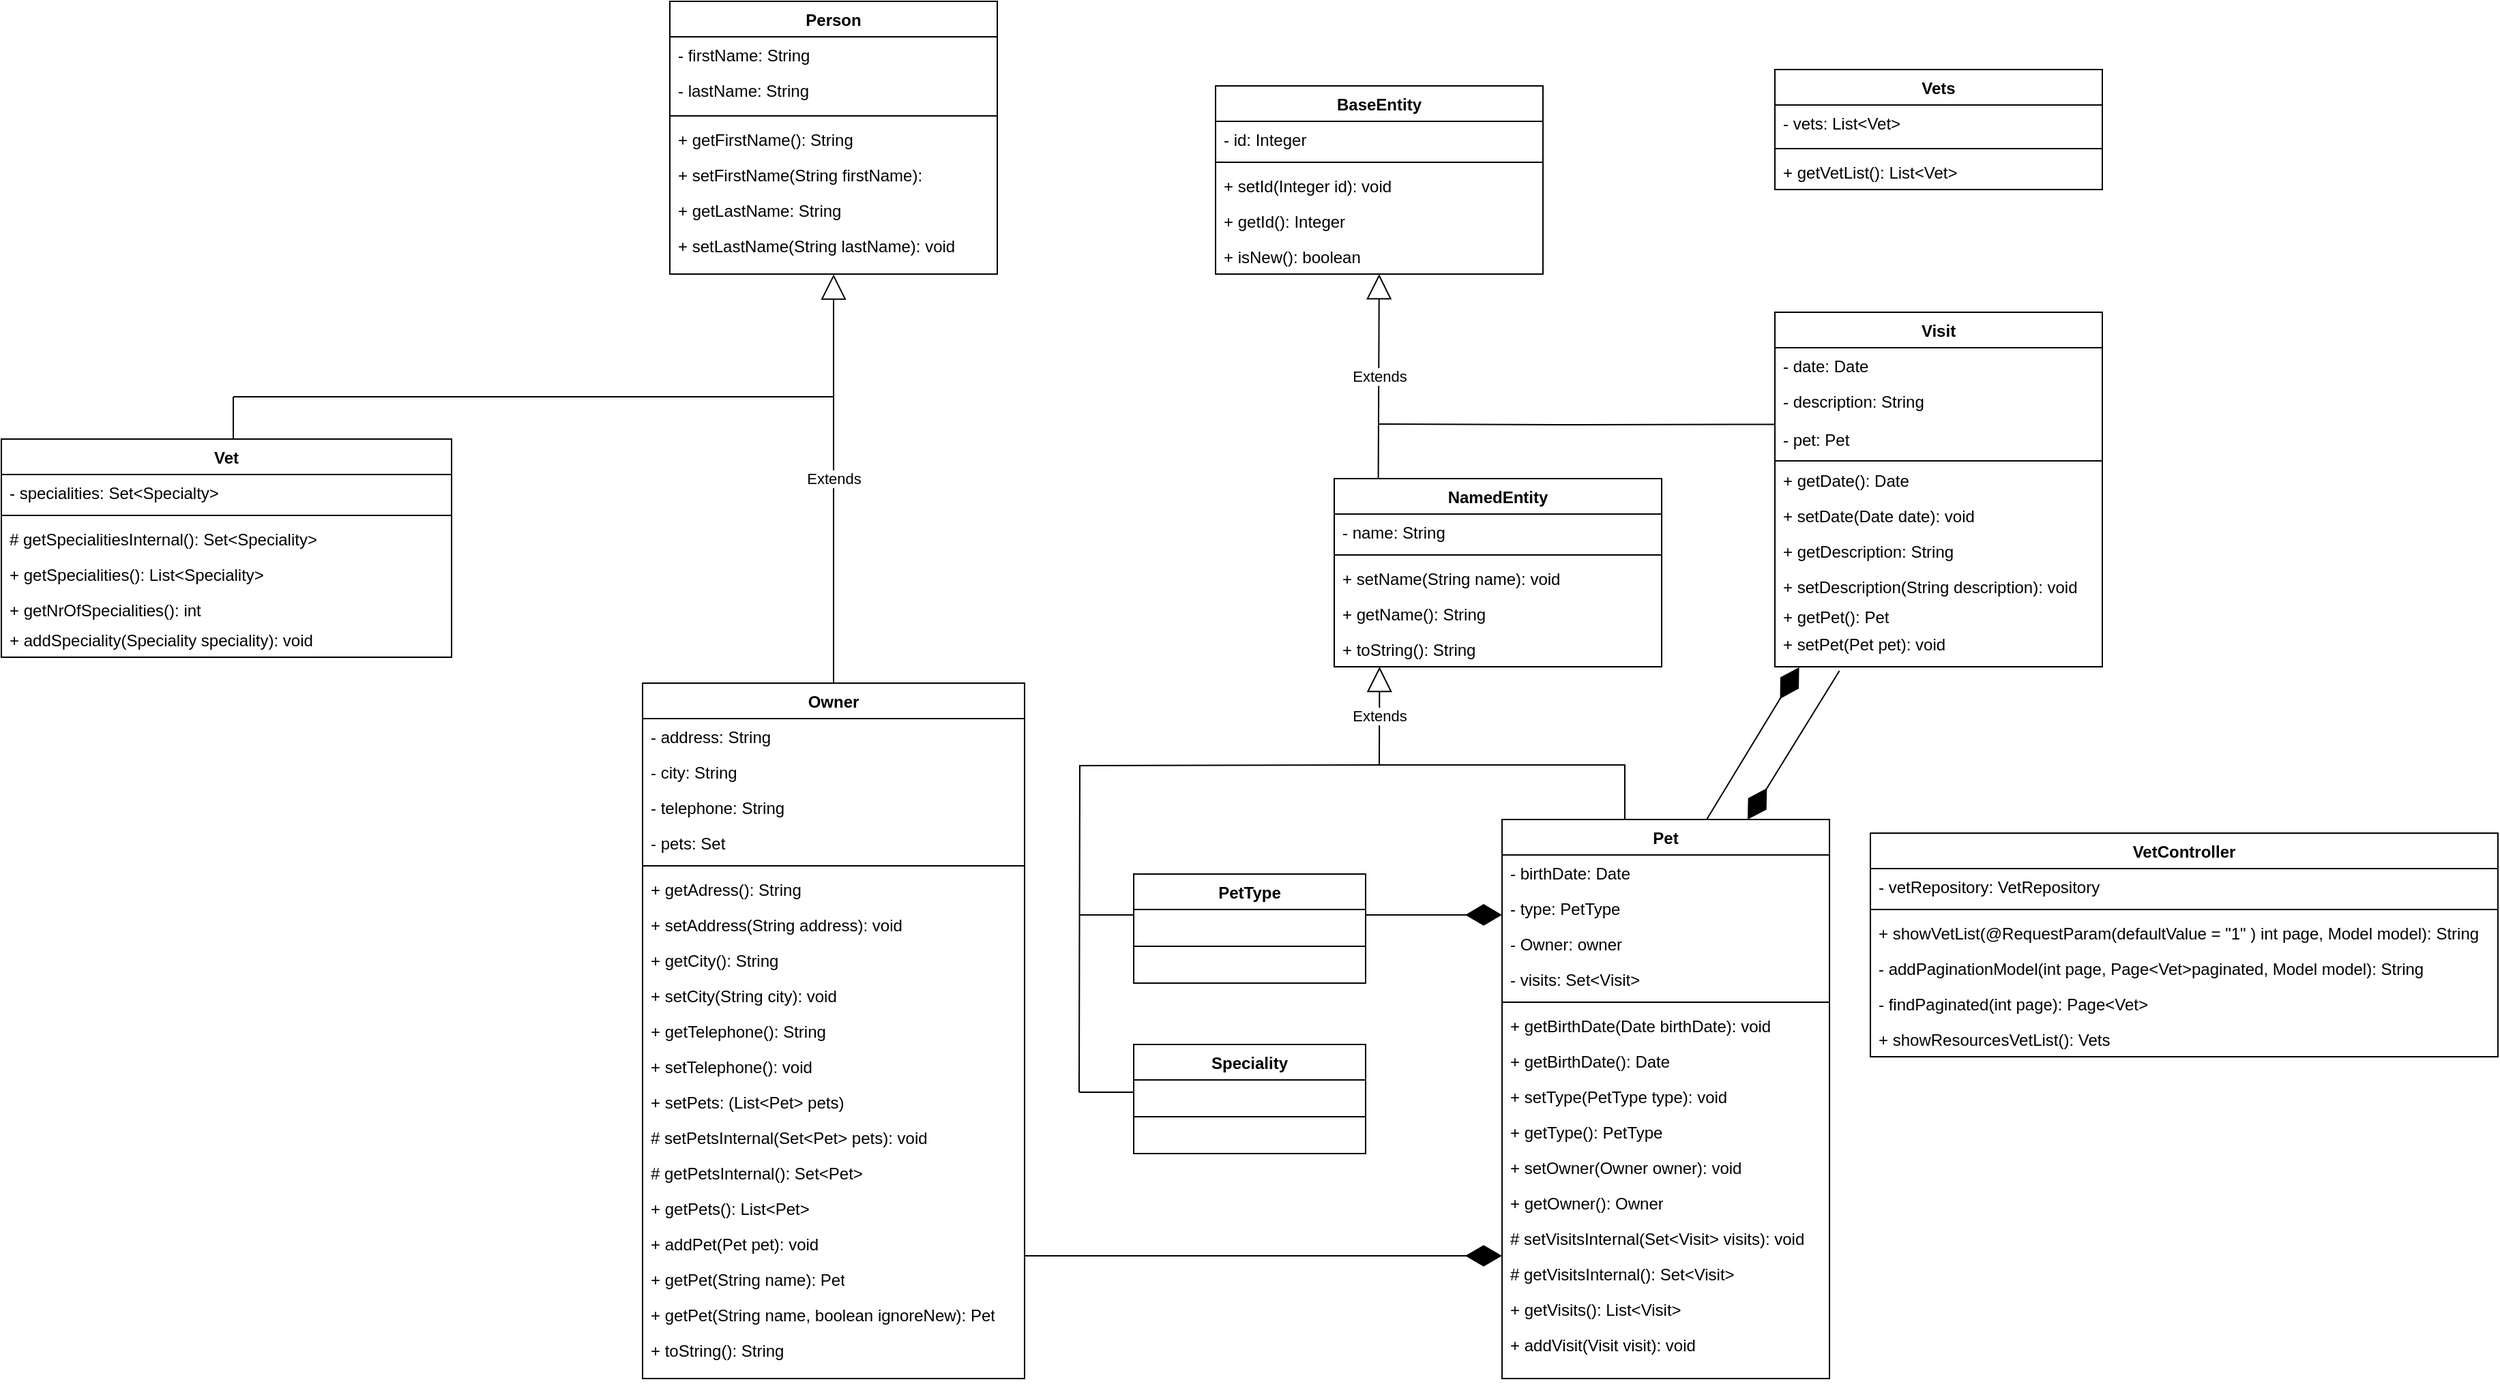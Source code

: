 <mxfile version="26.1.0">
  <diagram id="C5RBs43oDa-KdzZeNtuy" name="Page-1">
    <mxGraphModel dx="1355" dy="1930" grid="1" gridSize="10" guides="1" tooltips="1" connect="1" arrows="1" fold="1" page="1" pageScale="1" pageWidth="827" pageHeight="1169" math="0" shadow="0">
      <root>
        <mxCell id="WIyWlLk6GJQsqaUBKTNV-0" />
        <mxCell id="WIyWlLk6GJQsqaUBKTNV-1" parent="WIyWlLk6GJQsqaUBKTNV-0" />
        <mxCell id="treNw8Xe52a4ep_lziaN-0" value="Owner" style="swimlane;fontStyle=1;align=center;verticalAlign=top;childLayout=stackLayout;horizontal=1;startSize=26;horizontalStack=0;resizeParent=1;resizeParentMax=0;resizeLast=0;collapsible=1;marginBottom=0;whiteSpace=wrap;html=1;" parent="WIyWlLk6GJQsqaUBKTNV-1" vertex="1">
          <mxGeometry x="80" y="-660" width="280" height="510" as="geometry" />
        </mxCell>
        <mxCell id="treNw8Xe52a4ep_lziaN-6" value="- address: String&amp;nbsp;" style="text;strokeColor=none;fillColor=none;align=left;verticalAlign=top;spacingLeft=4;spacingRight=4;overflow=hidden;rotatable=0;points=[[0,0.5],[1,0.5]];portConstraint=eastwest;whiteSpace=wrap;html=1;" parent="treNw8Xe52a4ep_lziaN-0" vertex="1">
          <mxGeometry y="26" width="280" height="26" as="geometry" />
        </mxCell>
        <mxCell id="treNw8Xe52a4ep_lziaN-7" value="- city: String" style="text;strokeColor=none;fillColor=none;align=left;verticalAlign=top;spacingLeft=4;spacingRight=4;overflow=hidden;rotatable=0;points=[[0,0.5],[1,0.5]];portConstraint=eastwest;whiteSpace=wrap;html=1;" parent="treNw8Xe52a4ep_lziaN-0" vertex="1">
          <mxGeometry y="52" width="280" height="26" as="geometry" />
        </mxCell>
        <mxCell id="treNw8Xe52a4ep_lziaN-8" value="- telephone: String&amp;nbsp;" style="text;strokeColor=none;fillColor=none;align=left;verticalAlign=top;spacingLeft=4;spacingRight=4;overflow=hidden;rotatable=0;points=[[0,0.5],[1,0.5]];portConstraint=eastwest;whiteSpace=wrap;html=1;" parent="treNw8Xe52a4ep_lziaN-0" vertex="1">
          <mxGeometry y="78" width="280" height="26" as="geometry" />
        </mxCell>
        <mxCell id="treNw8Xe52a4ep_lziaN-1" value="- pets: Set" style="text;strokeColor=none;fillColor=none;align=left;verticalAlign=top;spacingLeft=4;spacingRight=4;overflow=hidden;rotatable=0;points=[[0,0.5],[1,0.5]];portConstraint=eastwest;whiteSpace=wrap;html=1;" parent="treNw8Xe52a4ep_lziaN-0" vertex="1">
          <mxGeometry y="104" width="280" height="26" as="geometry" />
        </mxCell>
        <mxCell id="treNw8Xe52a4ep_lziaN-2" value="" style="line;strokeWidth=1;fillColor=none;align=left;verticalAlign=middle;spacingTop=-1;spacingLeft=3;spacingRight=3;rotatable=0;labelPosition=right;points=[];portConstraint=eastwest;strokeColor=inherit;" parent="treNw8Xe52a4ep_lziaN-0" vertex="1">
          <mxGeometry y="130" width="280" height="8" as="geometry" />
        </mxCell>
        <mxCell id="treNw8Xe52a4ep_lziaN-9" value="+ getAdress(): String" style="text;strokeColor=none;fillColor=none;align=left;verticalAlign=top;spacingLeft=4;spacingRight=4;overflow=hidden;rotatable=0;points=[[0,0.5],[1,0.5]];portConstraint=eastwest;whiteSpace=wrap;html=1;" parent="treNw8Xe52a4ep_lziaN-0" vertex="1">
          <mxGeometry y="138" width="280" height="26" as="geometry" />
        </mxCell>
        <mxCell id="treNw8Xe52a4ep_lziaN-10" value="+ setAddress(String address): void" style="text;strokeColor=none;fillColor=none;align=left;verticalAlign=top;spacingLeft=4;spacingRight=4;overflow=hidden;rotatable=0;points=[[0,0.5],[1,0.5]];portConstraint=eastwest;whiteSpace=wrap;html=1;" parent="treNw8Xe52a4ep_lziaN-0" vertex="1">
          <mxGeometry y="164" width="280" height="26" as="geometry" />
        </mxCell>
        <mxCell id="treNw8Xe52a4ep_lziaN-11" value="+ getCity(): String" style="text;strokeColor=none;fillColor=none;align=left;verticalAlign=top;spacingLeft=4;spacingRight=4;overflow=hidden;rotatable=0;points=[[0,0.5],[1,0.5]];portConstraint=eastwest;whiteSpace=wrap;html=1;" parent="treNw8Xe52a4ep_lziaN-0" vertex="1">
          <mxGeometry y="190" width="280" height="26" as="geometry" />
        </mxCell>
        <mxCell id="treNw8Xe52a4ep_lziaN-12" value="+ setCity(String city): void" style="text;strokeColor=none;fillColor=none;align=left;verticalAlign=top;spacingLeft=4;spacingRight=4;overflow=hidden;rotatable=0;points=[[0,0.5],[1,0.5]];portConstraint=eastwest;whiteSpace=wrap;html=1;" parent="treNw8Xe52a4ep_lziaN-0" vertex="1">
          <mxGeometry y="216" width="280" height="26" as="geometry" />
        </mxCell>
        <mxCell id="treNw8Xe52a4ep_lziaN-13" value="+ getTelephone(): String" style="text;strokeColor=none;fillColor=none;align=left;verticalAlign=top;spacingLeft=4;spacingRight=4;overflow=hidden;rotatable=0;points=[[0,0.5],[1,0.5]];portConstraint=eastwest;whiteSpace=wrap;html=1;" parent="treNw8Xe52a4ep_lziaN-0" vertex="1">
          <mxGeometry y="242" width="280" height="26" as="geometry" />
        </mxCell>
        <mxCell id="treNw8Xe52a4ep_lziaN-14" value="+ setTelephone(): void" style="text;strokeColor=none;fillColor=none;align=left;verticalAlign=top;spacingLeft=4;spacingRight=4;overflow=hidden;rotatable=0;points=[[0,0.5],[1,0.5]];portConstraint=eastwest;whiteSpace=wrap;html=1;" parent="treNw8Xe52a4ep_lziaN-0" vertex="1">
          <mxGeometry y="268" width="280" height="26" as="geometry" />
        </mxCell>
        <mxCell id="treNw8Xe52a4ep_lziaN-15" value="+ setPets: (List&amp;lt;Pet&amp;gt; pets)" style="text;strokeColor=none;fillColor=none;align=left;verticalAlign=top;spacingLeft=4;spacingRight=4;overflow=hidden;rotatable=0;points=[[0,0.5],[1,0.5]];portConstraint=eastwest;whiteSpace=wrap;html=1;" parent="treNw8Xe52a4ep_lziaN-0" vertex="1">
          <mxGeometry y="294" width="280" height="26" as="geometry" />
        </mxCell>
        <mxCell id="treNw8Xe52a4ep_lziaN-16" value="# setPetsInternal(Set&amp;lt;Pet&amp;gt; pets): void&amp;nbsp;" style="text;strokeColor=none;fillColor=none;align=left;verticalAlign=top;spacingLeft=4;spacingRight=4;overflow=hidden;rotatable=0;points=[[0,0.5],[1,0.5]];portConstraint=eastwest;whiteSpace=wrap;html=1;" parent="treNw8Xe52a4ep_lziaN-0" vertex="1">
          <mxGeometry y="320" width="280" height="26" as="geometry" />
        </mxCell>
        <mxCell id="treNw8Xe52a4ep_lziaN-17" value="# getPetsInternal(): Set&amp;lt;Pet&amp;gt;&amp;nbsp;" style="text;strokeColor=none;fillColor=none;align=left;verticalAlign=top;spacingLeft=4;spacingRight=4;overflow=hidden;rotatable=0;points=[[0,0.5],[1,0.5]];portConstraint=eastwest;whiteSpace=wrap;html=1;" parent="treNw8Xe52a4ep_lziaN-0" vertex="1">
          <mxGeometry y="346" width="280" height="26" as="geometry" />
        </mxCell>
        <mxCell id="treNw8Xe52a4ep_lziaN-18" value="+ getPets(): List&amp;lt;Pet&amp;gt;" style="text;strokeColor=none;fillColor=none;align=left;verticalAlign=top;spacingLeft=4;spacingRight=4;overflow=hidden;rotatable=0;points=[[0,0.5],[1,0.5]];portConstraint=eastwest;whiteSpace=wrap;html=1;" parent="treNw8Xe52a4ep_lziaN-0" vertex="1">
          <mxGeometry y="372" width="280" height="26" as="geometry" />
        </mxCell>
        <mxCell id="treNw8Xe52a4ep_lziaN-19" value="+ addPet(Pet pet): void" style="text;strokeColor=none;fillColor=none;align=left;verticalAlign=top;spacingLeft=4;spacingRight=4;overflow=hidden;rotatable=0;points=[[0,0.5],[1,0.5]];portConstraint=eastwest;whiteSpace=wrap;html=1;" parent="treNw8Xe52a4ep_lziaN-0" vertex="1">
          <mxGeometry y="398" width="280" height="26" as="geometry" />
        </mxCell>
        <mxCell id="treNw8Xe52a4ep_lziaN-20" value="+ getPet(String name): Pet" style="text;strokeColor=none;fillColor=none;align=left;verticalAlign=top;spacingLeft=4;spacingRight=4;overflow=hidden;rotatable=0;points=[[0,0.5],[1,0.5]];portConstraint=eastwest;whiteSpace=wrap;html=1;" parent="treNw8Xe52a4ep_lziaN-0" vertex="1">
          <mxGeometry y="424" width="280" height="26" as="geometry" />
        </mxCell>
        <mxCell id="treNw8Xe52a4ep_lziaN-21" value="+ getPet(String name, boolean ignoreNew): Pet" style="text;strokeColor=none;fillColor=none;align=left;verticalAlign=top;spacingLeft=4;spacingRight=4;overflow=hidden;rotatable=0;points=[[0,0.5],[1,0.5]];portConstraint=eastwest;whiteSpace=wrap;html=1;" parent="treNw8Xe52a4ep_lziaN-0" vertex="1">
          <mxGeometry y="450" width="280" height="26" as="geometry" />
        </mxCell>
        <mxCell id="treNw8Xe52a4ep_lziaN-22" value="+ toString(): String" style="text;strokeColor=none;fillColor=none;align=left;verticalAlign=top;spacingLeft=4;spacingRight=4;overflow=hidden;rotatable=0;points=[[0,0.5],[1,0.5]];portConstraint=eastwest;whiteSpace=wrap;html=1;" parent="treNw8Xe52a4ep_lziaN-0" vertex="1">
          <mxGeometry y="476" width="280" height="34" as="geometry" />
        </mxCell>
        <mxCell id="treNw8Xe52a4ep_lziaN-24" value="Person" style="swimlane;fontStyle=1;align=center;verticalAlign=top;childLayout=stackLayout;horizontal=1;startSize=26;horizontalStack=0;resizeParent=1;resizeParentMax=0;resizeLast=0;collapsible=1;marginBottom=0;whiteSpace=wrap;html=1;" parent="WIyWlLk6GJQsqaUBKTNV-1" vertex="1">
          <mxGeometry x="100" y="-1160" width="240" height="200" as="geometry" />
        </mxCell>
        <mxCell id="treNw8Xe52a4ep_lziaN-29" value="- firstName: String" style="text;strokeColor=none;fillColor=none;align=left;verticalAlign=top;spacingLeft=4;spacingRight=4;overflow=hidden;rotatable=0;points=[[0,0.5],[1,0.5]];portConstraint=eastwest;whiteSpace=wrap;html=1;" parent="treNw8Xe52a4ep_lziaN-24" vertex="1">
          <mxGeometry y="26" width="240" height="26" as="geometry" />
        </mxCell>
        <mxCell id="treNw8Xe52a4ep_lziaN-25" value="- lastName: String" style="text;strokeColor=none;fillColor=none;align=left;verticalAlign=top;spacingLeft=4;spacingRight=4;overflow=hidden;rotatable=0;points=[[0,0.5],[1,0.5]];portConstraint=eastwest;whiteSpace=wrap;html=1;" parent="treNw8Xe52a4ep_lziaN-24" vertex="1">
          <mxGeometry y="52" width="240" height="28" as="geometry" />
        </mxCell>
        <mxCell id="treNw8Xe52a4ep_lziaN-26" value="" style="line;strokeWidth=1;fillColor=none;align=left;verticalAlign=middle;spacingTop=-1;spacingLeft=3;spacingRight=3;rotatable=0;labelPosition=right;points=[];portConstraint=eastwest;strokeColor=inherit;" parent="treNw8Xe52a4ep_lziaN-24" vertex="1">
          <mxGeometry y="80" width="240" height="8" as="geometry" />
        </mxCell>
        <mxCell id="treNw8Xe52a4ep_lziaN-30" value="+ getFirstName(): String" style="text;strokeColor=none;fillColor=none;align=left;verticalAlign=top;spacingLeft=4;spacingRight=4;overflow=hidden;rotatable=0;points=[[0,0.5],[1,0.5]];portConstraint=eastwest;whiteSpace=wrap;html=1;" parent="treNw8Xe52a4ep_lziaN-24" vertex="1">
          <mxGeometry y="88" width="240" height="26" as="geometry" />
        </mxCell>
        <mxCell id="treNw8Xe52a4ep_lziaN-31" value="+ setFirstName(String firstName):&amp;nbsp;" style="text;strokeColor=none;fillColor=none;align=left;verticalAlign=top;spacingLeft=4;spacingRight=4;overflow=hidden;rotatable=0;points=[[0,0.5],[1,0.5]];portConstraint=eastwest;whiteSpace=wrap;html=1;" parent="treNw8Xe52a4ep_lziaN-24" vertex="1">
          <mxGeometry y="114" width="240" height="26" as="geometry" />
        </mxCell>
        <mxCell id="treNw8Xe52a4ep_lziaN-32" value="+ getLastName: String" style="text;strokeColor=none;fillColor=none;align=left;verticalAlign=top;spacingLeft=4;spacingRight=4;overflow=hidden;rotatable=0;points=[[0,0.5],[1,0.5]];portConstraint=eastwest;whiteSpace=wrap;html=1;" parent="treNw8Xe52a4ep_lziaN-24" vertex="1">
          <mxGeometry y="140" width="240" height="26" as="geometry" />
        </mxCell>
        <mxCell id="treNw8Xe52a4ep_lziaN-27" value="+ setLastName(String lastName): void&amp;nbsp;" style="text;strokeColor=none;fillColor=none;align=left;verticalAlign=top;spacingLeft=4;spacingRight=4;overflow=hidden;rotatable=0;points=[[0,0.5],[1,0.5]];portConstraint=eastwest;whiteSpace=wrap;html=1;" parent="treNw8Xe52a4ep_lziaN-24" vertex="1">
          <mxGeometry y="166" width="240" height="34" as="geometry" />
        </mxCell>
        <mxCell id="treNw8Xe52a4ep_lziaN-33" value="Extends" style="endArrow=block;endSize=16;endFill=0;html=1;rounded=0;entryX=0.5;entryY=1.006;entryDx=0;entryDy=0;entryPerimeter=0;exitX=0.5;exitY=0;exitDx=0;exitDy=0;" parent="WIyWlLk6GJQsqaUBKTNV-1" source="treNw8Xe52a4ep_lziaN-0" target="treNw8Xe52a4ep_lziaN-27" edge="1">
          <mxGeometry width="160" relative="1" as="geometry">
            <mxPoint x="220" y="-840" as="sourcePoint" />
            <mxPoint x="219.5" y="-930" as="targetPoint" />
          </mxGeometry>
        </mxCell>
        <mxCell id="treNw8Xe52a4ep_lziaN-34" value="Pet" style="swimlane;fontStyle=1;align=center;verticalAlign=top;childLayout=stackLayout;horizontal=1;startSize=26;horizontalStack=0;resizeParent=1;resizeParentMax=0;resizeLast=0;collapsible=1;marginBottom=0;whiteSpace=wrap;html=1;" parent="WIyWlLk6GJQsqaUBKTNV-1" vertex="1">
          <mxGeometry x="710" y="-560" width="240" height="410" as="geometry" />
        </mxCell>
        <mxCell id="treNw8Xe52a4ep_lziaN-35" value="- birthDate: Date" style="text;strokeColor=none;fillColor=none;align=left;verticalAlign=top;spacingLeft=4;spacingRight=4;overflow=hidden;rotatable=0;points=[[0,0.5],[1,0.5]];portConstraint=eastwest;whiteSpace=wrap;html=1;" parent="treNw8Xe52a4ep_lziaN-34" vertex="1">
          <mxGeometry y="26" width="240" height="26" as="geometry" />
        </mxCell>
        <mxCell id="treNw8Xe52a4ep_lziaN-43" value="- type: PetType" style="text;strokeColor=none;fillColor=none;align=left;verticalAlign=top;spacingLeft=4;spacingRight=4;overflow=hidden;rotatable=0;points=[[0,0.5],[1,0.5]];portConstraint=eastwest;whiteSpace=wrap;html=1;" parent="treNw8Xe52a4ep_lziaN-34" vertex="1">
          <mxGeometry y="52" width="240" height="26" as="geometry" />
        </mxCell>
        <mxCell id="treNw8Xe52a4ep_lziaN-44" value="- Owner: owner" style="text;strokeColor=none;fillColor=none;align=left;verticalAlign=top;spacingLeft=4;spacingRight=4;overflow=hidden;rotatable=0;points=[[0,0.5],[1,0.5]];portConstraint=eastwest;whiteSpace=wrap;html=1;" parent="treNw8Xe52a4ep_lziaN-34" vertex="1">
          <mxGeometry y="78" width="240" height="26" as="geometry" />
        </mxCell>
        <mxCell id="treNw8Xe52a4ep_lziaN-36" value="- visits: Set&amp;lt;Visit&amp;gt;" style="text;strokeColor=none;fillColor=none;align=left;verticalAlign=top;spacingLeft=4;spacingRight=4;overflow=hidden;rotatable=0;points=[[0,0.5],[1,0.5]];portConstraint=eastwest;whiteSpace=wrap;html=1;" parent="treNw8Xe52a4ep_lziaN-34" vertex="1">
          <mxGeometry y="104" width="240" height="26" as="geometry" />
        </mxCell>
        <mxCell id="treNw8Xe52a4ep_lziaN-37" value="" style="line;strokeWidth=1;fillColor=none;align=left;verticalAlign=middle;spacingTop=-1;spacingLeft=3;spacingRight=3;rotatable=0;labelPosition=right;points=[];portConstraint=eastwest;strokeColor=inherit;" parent="treNw8Xe52a4ep_lziaN-34" vertex="1">
          <mxGeometry y="130" width="240" height="8" as="geometry" />
        </mxCell>
        <mxCell id="treNw8Xe52a4ep_lziaN-38" value="+ getBirthDate(Date birthDate): void" style="text;strokeColor=none;fillColor=none;align=left;verticalAlign=top;spacingLeft=4;spacingRight=4;overflow=hidden;rotatable=0;points=[[0,0.5],[1,0.5]];portConstraint=eastwest;whiteSpace=wrap;html=1;" parent="treNw8Xe52a4ep_lziaN-34" vertex="1">
          <mxGeometry y="138" width="240" height="26" as="geometry" />
        </mxCell>
        <mxCell id="treNw8Xe52a4ep_lziaN-39" value="+ getBirthDate(): Date&amp;nbsp;" style="text;strokeColor=none;fillColor=none;align=left;verticalAlign=top;spacingLeft=4;spacingRight=4;overflow=hidden;rotatable=0;points=[[0,0.5],[1,0.5]];portConstraint=eastwest;whiteSpace=wrap;html=1;" parent="treNw8Xe52a4ep_lziaN-34" vertex="1">
          <mxGeometry y="164" width="240" height="26" as="geometry" />
        </mxCell>
        <mxCell id="treNw8Xe52a4ep_lziaN-40" value="+ setType(PetType type): void" style="text;strokeColor=none;fillColor=none;align=left;verticalAlign=top;spacingLeft=4;spacingRight=4;overflow=hidden;rotatable=0;points=[[0,0.5],[1,0.5]];portConstraint=eastwest;whiteSpace=wrap;html=1;" parent="treNw8Xe52a4ep_lziaN-34" vertex="1">
          <mxGeometry y="190" width="240" height="26" as="geometry" />
        </mxCell>
        <mxCell id="treNw8Xe52a4ep_lziaN-46" value="+ getType(): PetType" style="text;strokeColor=none;fillColor=none;align=left;verticalAlign=top;spacingLeft=4;spacingRight=4;overflow=hidden;rotatable=0;points=[[0,0.5],[1,0.5]];portConstraint=eastwest;whiteSpace=wrap;html=1;" parent="treNw8Xe52a4ep_lziaN-34" vertex="1">
          <mxGeometry y="216" width="240" height="26" as="geometry" />
        </mxCell>
        <mxCell id="treNw8Xe52a4ep_lziaN-47" value="+ setOwner(Owner owner): void" style="text;strokeColor=none;fillColor=none;align=left;verticalAlign=top;spacingLeft=4;spacingRight=4;overflow=hidden;rotatable=0;points=[[0,0.5],[1,0.5]];portConstraint=eastwest;whiteSpace=wrap;html=1;" parent="treNw8Xe52a4ep_lziaN-34" vertex="1">
          <mxGeometry y="242" width="240" height="26" as="geometry" />
        </mxCell>
        <mxCell id="treNw8Xe52a4ep_lziaN-48" value="+ getOwner(): Owner" style="text;strokeColor=none;fillColor=none;align=left;verticalAlign=top;spacingLeft=4;spacingRight=4;overflow=hidden;rotatable=0;points=[[0,0.5],[1,0.5]];portConstraint=eastwest;whiteSpace=wrap;html=1;" parent="treNw8Xe52a4ep_lziaN-34" vertex="1">
          <mxGeometry y="268" width="240" height="26" as="geometry" />
        </mxCell>
        <mxCell id="treNw8Xe52a4ep_lziaN-49" value="# setVisitsInternal(Set&amp;lt;Visit&amp;gt; visits): void&amp;nbsp;" style="text;strokeColor=none;fillColor=none;align=left;verticalAlign=top;spacingLeft=4;spacingRight=4;overflow=hidden;rotatable=0;points=[[0,0.5],[1,0.5]];portConstraint=eastwest;whiteSpace=wrap;html=1;" parent="treNw8Xe52a4ep_lziaN-34" vertex="1">
          <mxGeometry y="294" width="240" height="26" as="geometry" />
        </mxCell>
        <mxCell id="treNw8Xe52a4ep_lziaN-50" value="# getVisitsInternal(): Set&amp;lt;Visit&amp;gt;&amp;nbsp;" style="text;strokeColor=none;fillColor=none;align=left;verticalAlign=top;spacingLeft=4;spacingRight=4;overflow=hidden;rotatable=0;points=[[0,0.5],[1,0.5]];portConstraint=eastwest;whiteSpace=wrap;html=1;" parent="treNw8Xe52a4ep_lziaN-34" vertex="1">
          <mxGeometry y="320" width="240" height="26" as="geometry" />
        </mxCell>
        <mxCell id="treNw8Xe52a4ep_lziaN-51" value="+ getVisits(): List&amp;lt;Visit&amp;gt;" style="text;strokeColor=none;fillColor=none;align=left;verticalAlign=top;spacingLeft=4;spacingRight=4;overflow=hidden;rotatable=0;points=[[0,0.5],[1,0.5]];portConstraint=eastwest;whiteSpace=wrap;html=1;" parent="treNw8Xe52a4ep_lziaN-34" vertex="1">
          <mxGeometry y="346" width="240" height="26" as="geometry" />
        </mxCell>
        <mxCell id="treNw8Xe52a4ep_lziaN-41" value="+ addVisit(Visit visit): void" style="text;strokeColor=none;fillColor=none;align=left;verticalAlign=top;spacingLeft=4;spacingRight=4;overflow=hidden;rotatable=0;points=[[0,0.5],[1,0.5]];portConstraint=eastwest;whiteSpace=wrap;html=1;" parent="treNw8Xe52a4ep_lziaN-34" vertex="1">
          <mxGeometry y="372" width="240" height="38" as="geometry" />
        </mxCell>
        <mxCell id="treNw8Xe52a4ep_lziaN-52" value="Extends" style="endArrow=block;endSize=16;endFill=0;html=1;rounded=0;" parent="WIyWlLk6GJQsqaUBKTNV-1" edge="1">
          <mxGeometry width="160" relative="1" as="geometry">
            <mxPoint x="620" y="-600" as="sourcePoint" />
            <mxPoint x="620.2" y="-672" as="targetPoint" />
          </mxGeometry>
        </mxCell>
        <mxCell id="pr3F95v6sbht4BR1zz6e-0" value="NamedEntity" style="swimlane;fontStyle=1;align=center;verticalAlign=top;childLayout=stackLayout;horizontal=1;startSize=26;horizontalStack=0;resizeParent=1;resizeParentMax=0;resizeLast=0;collapsible=1;marginBottom=0;whiteSpace=wrap;html=1;" parent="WIyWlLk6GJQsqaUBKTNV-1" vertex="1">
          <mxGeometry x="587" y="-810" width="240" height="138" as="geometry" />
        </mxCell>
        <mxCell id="pr3F95v6sbht4BR1zz6e-1" value="- name: String" style="text;strokeColor=none;fillColor=none;align=left;verticalAlign=top;spacingLeft=4;spacingRight=4;overflow=hidden;rotatable=0;points=[[0,0.5],[1,0.5]];portConstraint=eastwest;whiteSpace=wrap;html=1;" parent="pr3F95v6sbht4BR1zz6e-0" vertex="1">
          <mxGeometry y="26" width="240" height="26" as="geometry" />
        </mxCell>
        <mxCell id="pr3F95v6sbht4BR1zz6e-3" value="" style="line;strokeWidth=1;fillColor=none;align=left;verticalAlign=middle;spacingTop=-1;spacingLeft=3;spacingRight=3;rotatable=0;labelPosition=right;points=[];portConstraint=eastwest;strokeColor=inherit;" parent="pr3F95v6sbht4BR1zz6e-0" vertex="1">
          <mxGeometry y="52" width="240" height="8" as="geometry" />
        </mxCell>
        <mxCell id="pr3F95v6sbht4BR1zz6e-4" value="+ setName(String name): void" style="text;strokeColor=none;fillColor=none;align=left;verticalAlign=top;spacingLeft=4;spacingRight=4;overflow=hidden;rotatable=0;points=[[0,0.5],[1,0.5]];portConstraint=eastwest;whiteSpace=wrap;html=1;" parent="pr3F95v6sbht4BR1zz6e-0" vertex="1">
          <mxGeometry y="60" width="240" height="26" as="geometry" />
        </mxCell>
        <mxCell id="pr3F95v6sbht4BR1zz6e-5" value="+ getName(): String&amp;nbsp;" style="text;strokeColor=none;fillColor=none;align=left;verticalAlign=top;spacingLeft=4;spacingRight=4;overflow=hidden;rotatable=0;points=[[0,0.5],[1,0.5]];portConstraint=eastwest;whiteSpace=wrap;html=1;" parent="pr3F95v6sbht4BR1zz6e-0" vertex="1">
          <mxGeometry y="86" width="240" height="26" as="geometry" />
        </mxCell>
        <mxCell id="pr3F95v6sbht4BR1zz6e-6" value="+ toString(): String" style="text;strokeColor=none;fillColor=none;align=left;verticalAlign=top;spacingLeft=4;spacingRight=4;overflow=hidden;rotatable=0;points=[[0,0.5],[1,0.5]];portConstraint=eastwest;whiteSpace=wrap;html=1;" parent="pr3F95v6sbht4BR1zz6e-0" vertex="1">
          <mxGeometry y="112" width="240" height="26" as="geometry" />
        </mxCell>
        <mxCell id="pr3F95v6sbht4BR1zz6e-9" value="BaseEntity" style="swimlane;fontStyle=1;align=center;verticalAlign=top;childLayout=stackLayout;horizontal=1;startSize=26;horizontalStack=0;resizeParent=1;resizeParentMax=0;resizeLast=0;collapsible=1;marginBottom=0;whiteSpace=wrap;html=1;" parent="WIyWlLk6GJQsqaUBKTNV-1" vertex="1">
          <mxGeometry x="500" y="-1098" width="240" height="138" as="geometry" />
        </mxCell>
        <mxCell id="pr3F95v6sbht4BR1zz6e-10" value="- id: Integer" style="text;strokeColor=none;fillColor=none;align=left;verticalAlign=top;spacingLeft=4;spacingRight=4;overflow=hidden;rotatable=0;points=[[0,0.5],[1,0.5]];portConstraint=eastwest;whiteSpace=wrap;html=1;" parent="pr3F95v6sbht4BR1zz6e-9" vertex="1">
          <mxGeometry y="26" width="240" height="26" as="geometry" />
        </mxCell>
        <mxCell id="pr3F95v6sbht4BR1zz6e-11" value="" style="line;strokeWidth=1;fillColor=none;align=left;verticalAlign=middle;spacingTop=-1;spacingLeft=3;spacingRight=3;rotatable=0;labelPosition=right;points=[];portConstraint=eastwest;strokeColor=inherit;" parent="pr3F95v6sbht4BR1zz6e-9" vertex="1">
          <mxGeometry y="52" width="240" height="8" as="geometry" />
        </mxCell>
        <mxCell id="pr3F95v6sbht4BR1zz6e-12" value="+ setId(Integer id): void" style="text;strokeColor=none;fillColor=none;align=left;verticalAlign=top;spacingLeft=4;spacingRight=4;overflow=hidden;rotatable=0;points=[[0,0.5],[1,0.5]];portConstraint=eastwest;whiteSpace=wrap;html=1;" parent="pr3F95v6sbht4BR1zz6e-9" vertex="1">
          <mxGeometry y="60" width="240" height="26" as="geometry" />
        </mxCell>
        <mxCell id="pr3F95v6sbht4BR1zz6e-13" value="+ getId(): Integer &amp;nbsp;" style="text;strokeColor=none;fillColor=none;align=left;verticalAlign=top;spacingLeft=4;spacingRight=4;overflow=hidden;rotatable=0;points=[[0,0.5],[1,0.5]];portConstraint=eastwest;whiteSpace=wrap;html=1;" parent="pr3F95v6sbht4BR1zz6e-9" vertex="1">
          <mxGeometry y="86" width="240" height="26" as="geometry" />
        </mxCell>
        <mxCell id="pr3F95v6sbht4BR1zz6e-14" value="+ isNew(): boolean" style="text;strokeColor=none;fillColor=none;align=left;verticalAlign=top;spacingLeft=4;spacingRight=4;overflow=hidden;rotatable=0;points=[[0,0.5],[1,0.5]];portConstraint=eastwest;whiteSpace=wrap;html=1;" parent="pr3F95v6sbht4BR1zz6e-9" vertex="1">
          <mxGeometry y="112" width="240" height="26" as="geometry" />
        </mxCell>
        <mxCell id="pr3F95v6sbht4BR1zz6e-15" value="Extends" style="endArrow=block;endSize=16;endFill=0;html=1;rounded=0;" parent="WIyWlLk6GJQsqaUBKTNV-1" target="pr3F95v6sbht4BR1zz6e-14" edge="1">
          <mxGeometry width="160" relative="1" as="geometry">
            <mxPoint x="619.29" y="-810" as="sourcePoint" />
            <mxPoint x="619.29" y="-890" as="targetPoint" />
          </mxGeometry>
        </mxCell>
        <mxCell id="pr3F95v6sbht4BR1zz6e-16" value="PetType" style="swimlane;fontStyle=1;align=center;verticalAlign=top;childLayout=stackLayout;horizontal=1;startSize=26;horizontalStack=0;resizeParent=1;resizeParentMax=0;resizeLast=0;collapsible=1;marginBottom=0;whiteSpace=wrap;html=1;" parent="WIyWlLk6GJQsqaUBKTNV-1" vertex="1">
          <mxGeometry x="440" y="-520" width="170" height="80" as="geometry" />
        </mxCell>
        <mxCell id="pr3F95v6sbht4BR1zz6e-18" value="" style="line;strokeWidth=1;fillColor=none;align=left;verticalAlign=middle;spacingTop=-1;spacingLeft=3;spacingRight=3;rotatable=0;labelPosition=right;points=[];portConstraint=eastwest;strokeColor=inherit;" parent="pr3F95v6sbht4BR1zz6e-16" vertex="1">
          <mxGeometry y="26" width="170" height="54" as="geometry" />
        </mxCell>
        <mxCell id="pr3F95v6sbht4BR1zz6e-31" value="Speciality" style="swimlane;fontStyle=1;align=center;verticalAlign=top;childLayout=stackLayout;horizontal=1;startSize=26;horizontalStack=0;resizeParent=1;resizeParentMax=0;resizeLast=0;collapsible=1;marginBottom=0;whiteSpace=wrap;html=1;" parent="WIyWlLk6GJQsqaUBKTNV-1" vertex="1">
          <mxGeometry x="440" y="-395" width="170" height="80" as="geometry" />
        </mxCell>
        <mxCell id="pr3F95v6sbht4BR1zz6e-32" value="" style="line;strokeWidth=1;fillColor=none;align=left;verticalAlign=middle;spacingTop=-1;spacingLeft=3;spacingRight=3;rotatable=0;labelPosition=right;points=[];portConstraint=eastwest;strokeColor=inherit;" parent="pr3F95v6sbht4BR1zz6e-31" vertex="1">
          <mxGeometry y="26" width="170" height="54" as="geometry" />
        </mxCell>
        <mxCell id="pr3F95v6sbht4BR1zz6e-39" value="Vet" style="swimlane;fontStyle=1;align=center;verticalAlign=top;childLayout=stackLayout;horizontal=1;startSize=26;horizontalStack=0;resizeParent=1;resizeParentMax=0;resizeLast=0;collapsible=1;marginBottom=0;whiteSpace=wrap;html=1;" parent="WIyWlLk6GJQsqaUBKTNV-1" vertex="1">
          <mxGeometry x="-390" y="-839" width="330" height="160" as="geometry" />
        </mxCell>
        <mxCell id="pr3F95v6sbht4BR1zz6e-40" value="- specialities: Set&amp;lt;Specialty&amp;gt;" style="text;strokeColor=none;fillColor=none;align=left;verticalAlign=top;spacingLeft=4;spacingRight=4;overflow=hidden;rotatable=0;points=[[0,0.5],[1,0.5]];portConstraint=eastwest;whiteSpace=wrap;html=1;" parent="pr3F95v6sbht4BR1zz6e-39" vertex="1">
          <mxGeometry y="26" width="330" height="26" as="geometry" />
        </mxCell>
        <mxCell id="pr3F95v6sbht4BR1zz6e-42" value="" style="line;strokeWidth=1;fillColor=none;align=left;verticalAlign=middle;spacingTop=-1;spacingLeft=3;spacingRight=3;rotatable=0;labelPosition=right;points=[];portConstraint=eastwest;strokeColor=inherit;" parent="pr3F95v6sbht4BR1zz6e-39" vertex="1">
          <mxGeometry y="52" width="330" height="8" as="geometry" />
        </mxCell>
        <mxCell id="pr3F95v6sbht4BR1zz6e-44" value="# getSpecialitiesInternal(): Set&amp;lt;Speciality&amp;gt;" style="text;strokeColor=none;fillColor=none;align=left;verticalAlign=top;spacingLeft=4;spacingRight=4;overflow=hidden;rotatable=0;points=[[0,0.5],[1,0.5]];portConstraint=eastwest;whiteSpace=wrap;html=1;" parent="pr3F95v6sbht4BR1zz6e-39" vertex="1">
          <mxGeometry y="60" width="330" height="26" as="geometry" />
        </mxCell>
        <mxCell id="pr3F95v6sbht4BR1zz6e-45" value="+ getSpecialities(): List&amp;lt;Speciality&amp;gt;" style="text;strokeColor=none;fillColor=none;align=left;verticalAlign=top;spacingLeft=4;spacingRight=4;overflow=hidden;rotatable=0;points=[[0,0.5],[1,0.5]];portConstraint=eastwest;whiteSpace=wrap;html=1;" parent="pr3F95v6sbht4BR1zz6e-39" vertex="1">
          <mxGeometry y="86" width="330" height="26" as="geometry" />
        </mxCell>
        <mxCell id="pr3F95v6sbht4BR1zz6e-46" value="+ getNrOfSpecialities(): int&amp;nbsp;" style="text;strokeColor=none;fillColor=none;align=left;verticalAlign=top;spacingLeft=4;spacingRight=4;overflow=hidden;rotatable=0;points=[[0,0.5],[1,0.5]];portConstraint=eastwest;whiteSpace=wrap;html=1;" parent="pr3F95v6sbht4BR1zz6e-39" vertex="1">
          <mxGeometry y="112" width="330" height="22" as="geometry" />
        </mxCell>
        <mxCell id="pr3F95v6sbht4BR1zz6e-48" value="+ addSpeciality(Speciality speciality): void" style="text;strokeColor=none;fillColor=none;align=left;verticalAlign=top;spacingLeft=4;spacingRight=4;overflow=hidden;rotatable=0;points=[[0,0.5],[1,0.5]];portConstraint=eastwest;whiteSpace=wrap;html=1;" parent="pr3F95v6sbht4BR1zz6e-39" vertex="1">
          <mxGeometry y="134" width="330" height="26" as="geometry" />
        </mxCell>
        <mxCell id="pr3F95v6sbht4BR1zz6e-49" value="" style="endArrow=none;html=1;edgeStyle=orthogonalEdgeStyle;rounded=0;" parent="WIyWlLk6GJQsqaUBKTNV-1" edge="1">
          <mxGeometry relative="1" as="geometry">
            <mxPoint x="-220" y="-870" as="sourcePoint" />
            <mxPoint x="220" y="-870" as="targetPoint" />
          </mxGeometry>
        </mxCell>
        <mxCell id="pr3F95v6sbht4BR1zz6e-52" value="" style="endArrow=none;html=1;edgeStyle=orthogonalEdgeStyle;rounded=0;" parent="WIyWlLk6GJQsqaUBKTNV-1" edge="1">
          <mxGeometry relative="1" as="geometry">
            <mxPoint x="-220" y="-859.01" as="sourcePoint" />
            <mxPoint x="-220" y="-870" as="targetPoint" />
            <Array as="points">
              <mxPoint x="-220" y="-839.01" />
              <mxPoint x="-220" y="-839.01" />
            </Array>
          </mxGeometry>
        </mxCell>
        <mxCell id="pr3F95v6sbht4BR1zz6e-55" value="Vets" style="swimlane;fontStyle=1;align=center;verticalAlign=top;childLayout=stackLayout;horizontal=1;startSize=26;horizontalStack=0;resizeParent=1;resizeParentMax=0;resizeLast=0;collapsible=1;marginBottom=0;whiteSpace=wrap;html=1;" parent="WIyWlLk6GJQsqaUBKTNV-1" vertex="1">
          <mxGeometry x="910" y="-1110" width="240" height="88" as="geometry" />
        </mxCell>
        <mxCell id="pr3F95v6sbht4BR1zz6e-57" value="- vets: List&amp;lt;Vet&amp;gt;" style="text;strokeColor=none;fillColor=none;align=left;verticalAlign=top;spacingLeft=4;spacingRight=4;overflow=hidden;rotatable=0;points=[[0,0.5],[1,0.5]];portConstraint=eastwest;whiteSpace=wrap;html=1;" parent="pr3F95v6sbht4BR1zz6e-55" vertex="1">
          <mxGeometry y="26" width="240" height="28" as="geometry" />
        </mxCell>
        <mxCell id="pr3F95v6sbht4BR1zz6e-58" value="" style="line;strokeWidth=1;fillColor=none;align=left;verticalAlign=middle;spacingTop=-1;spacingLeft=3;spacingRight=3;rotatable=0;labelPosition=right;points=[];portConstraint=eastwest;strokeColor=inherit;" parent="pr3F95v6sbht4BR1zz6e-55" vertex="1">
          <mxGeometry y="54" width="240" height="8" as="geometry" />
        </mxCell>
        <mxCell id="pr3F95v6sbht4BR1zz6e-59" value="+ getVetList(): List&amp;lt;Vet&amp;gt;" style="text;strokeColor=none;fillColor=none;align=left;verticalAlign=top;spacingLeft=4;spacingRight=4;overflow=hidden;rotatable=0;points=[[0,0.5],[1,0.5]];portConstraint=eastwest;whiteSpace=wrap;html=1;" parent="pr3F95v6sbht4BR1zz6e-55" vertex="1">
          <mxGeometry y="62" width="240" height="26" as="geometry" />
        </mxCell>
        <mxCell id="pr3F95v6sbht4BR1zz6e-63" value="Visit" style="swimlane;fontStyle=1;align=center;verticalAlign=top;childLayout=stackLayout;horizontal=1;startSize=26;horizontalStack=0;resizeParent=1;resizeParentMax=0;resizeLast=0;collapsible=1;marginBottom=0;whiteSpace=wrap;html=1;" parent="WIyWlLk6GJQsqaUBKTNV-1" vertex="1">
          <mxGeometry x="910" y="-932" width="240" height="260" as="geometry" />
        </mxCell>
        <mxCell id="pr3F95v6sbht4BR1zz6e-64" value="- date: Date" style="text;strokeColor=none;fillColor=none;align=left;verticalAlign=top;spacingLeft=4;spacingRight=4;overflow=hidden;rotatable=0;points=[[0,0.5],[1,0.5]];portConstraint=eastwest;whiteSpace=wrap;html=1;" parent="pr3F95v6sbht4BR1zz6e-63" vertex="1">
          <mxGeometry y="26" width="240" height="26" as="geometry" />
        </mxCell>
        <mxCell id="pr3F95v6sbht4BR1zz6e-65" value="- description: String" style="text;strokeColor=none;fillColor=none;align=left;verticalAlign=top;spacingLeft=4;spacingRight=4;overflow=hidden;rotatable=0;points=[[0,0.5],[1,0.5]];portConstraint=eastwest;whiteSpace=wrap;html=1;" parent="pr3F95v6sbht4BR1zz6e-63" vertex="1">
          <mxGeometry y="52" width="240" height="28" as="geometry" />
        </mxCell>
        <mxCell id="pr3F95v6sbht4BR1zz6e-71" value="- pet: Pet" style="text;strokeColor=none;fillColor=none;align=left;verticalAlign=top;spacingLeft=4;spacingRight=4;overflow=hidden;rotatable=0;points=[[0,0.5],[1,0.5]];portConstraint=eastwest;whiteSpace=wrap;html=1;" parent="pr3F95v6sbht4BR1zz6e-63" vertex="1">
          <mxGeometry y="80" width="240" height="28" as="geometry" />
        </mxCell>
        <mxCell id="pr3F95v6sbht4BR1zz6e-66" value="" style="line;strokeWidth=1;fillColor=none;align=left;verticalAlign=middle;spacingTop=-1;spacingLeft=3;spacingRight=3;rotatable=0;labelPosition=right;points=[];portConstraint=eastwest;strokeColor=inherit;" parent="pr3F95v6sbht4BR1zz6e-63" vertex="1">
          <mxGeometry y="108" width="240" height="2" as="geometry" />
        </mxCell>
        <mxCell id="pr3F95v6sbht4BR1zz6e-67" value="+ getDate(): Date" style="text;strokeColor=none;fillColor=none;align=left;verticalAlign=top;spacingLeft=4;spacingRight=4;overflow=hidden;rotatable=0;points=[[0,0.5],[1,0.5]];portConstraint=eastwest;whiteSpace=wrap;html=1;" parent="pr3F95v6sbht4BR1zz6e-63" vertex="1">
          <mxGeometry y="110" width="240" height="26" as="geometry" />
        </mxCell>
        <mxCell id="pr3F95v6sbht4BR1zz6e-68" value="+ setDate(Date date): void" style="text;strokeColor=none;fillColor=none;align=left;verticalAlign=top;spacingLeft=4;spacingRight=4;overflow=hidden;rotatable=0;points=[[0,0.5],[1,0.5]];portConstraint=eastwest;whiteSpace=wrap;html=1;" parent="pr3F95v6sbht4BR1zz6e-63" vertex="1">
          <mxGeometry y="136" width="240" height="26" as="geometry" />
        </mxCell>
        <mxCell id="pr3F95v6sbht4BR1zz6e-69" value="+ getDescription: String" style="text;strokeColor=none;fillColor=none;align=left;verticalAlign=top;spacingLeft=4;spacingRight=4;overflow=hidden;rotatable=0;points=[[0,0.5],[1,0.5]];portConstraint=eastwest;whiteSpace=wrap;html=1;" parent="pr3F95v6sbht4BR1zz6e-63" vertex="1">
          <mxGeometry y="162" width="240" height="26" as="geometry" />
        </mxCell>
        <mxCell id="pr3F95v6sbht4BR1zz6e-70" value="+ setDescription(String description): void&amp;nbsp;" style="text;strokeColor=none;fillColor=none;align=left;verticalAlign=top;spacingLeft=4;spacingRight=4;overflow=hidden;rotatable=0;points=[[0,0.5],[1,0.5]];portConstraint=eastwest;whiteSpace=wrap;html=1;" parent="pr3F95v6sbht4BR1zz6e-63" vertex="1">
          <mxGeometry y="188" width="240" height="22" as="geometry" />
        </mxCell>
        <mxCell id="pr3F95v6sbht4BR1zz6e-72" value="+ getPet(): Pet&amp;nbsp;" style="text;strokeColor=none;fillColor=none;align=left;verticalAlign=top;spacingLeft=4;spacingRight=4;overflow=hidden;rotatable=0;points=[[0,0.5],[1,0.5]];portConstraint=eastwest;whiteSpace=wrap;html=1;" parent="pr3F95v6sbht4BR1zz6e-63" vertex="1">
          <mxGeometry y="210" width="240" height="20" as="geometry" />
        </mxCell>
        <mxCell id="pr3F95v6sbht4BR1zz6e-74" value="+ setPet(Pet pet): void&amp;nbsp;" style="text;strokeColor=none;fillColor=none;align=left;verticalAlign=top;spacingLeft=4;spacingRight=4;overflow=hidden;rotatable=0;points=[[0,0.5],[1,0.5]];portConstraint=eastwest;whiteSpace=wrap;html=1;" parent="pr3F95v6sbht4BR1zz6e-63" vertex="1">
          <mxGeometry y="230" width="240" height="30" as="geometry" />
        </mxCell>
        <mxCell id="pr3F95v6sbht4BR1zz6e-75" value="" style="endArrow=none;html=1;edgeStyle=orthogonalEdgeStyle;rounded=0;entryX=0.001;entryY=0.08;entryDx=0;entryDy=0;entryPerimeter=0;" parent="WIyWlLk6GJQsqaUBKTNV-1" target="pr3F95v6sbht4BR1zz6e-71" edge="1">
          <mxGeometry relative="1" as="geometry">
            <mxPoint x="620" y="-850" as="sourcePoint" />
            <mxPoint x="780" y="-850" as="targetPoint" />
          </mxGeometry>
        </mxCell>
        <mxCell id="pr3F95v6sbht4BR1zz6e-79" value="" style="endArrow=none;html=1;edgeStyle=orthogonalEdgeStyle;rounded=0;entryX=0.5;entryY=0;entryDx=0;entryDy=0;" parent="WIyWlLk6GJQsqaUBKTNV-1" target="treNw8Xe52a4ep_lziaN-34" edge="1">
          <mxGeometry relative="1" as="geometry">
            <mxPoint x="620" y="-600" as="sourcePoint" />
            <mxPoint x="780" y="-600" as="targetPoint" />
            <Array as="points">
              <mxPoint x="800" y="-600" />
              <mxPoint x="800" y="-560" />
            </Array>
          </mxGeometry>
        </mxCell>
        <mxCell id="pr3F95v6sbht4BR1zz6e-89" value="" style="endArrow=diamondThin;endFill=1;endSize=24;html=1;rounded=0;entryX=0.074;entryY=1.013;entryDx=0;entryDy=0;entryPerimeter=0;" parent="WIyWlLk6GJQsqaUBKTNV-1" target="pr3F95v6sbht4BR1zz6e-74" edge="1">
          <mxGeometry width="160" relative="1" as="geometry">
            <mxPoint x="860" y="-560" as="sourcePoint" />
            <mxPoint x="950" y="-660" as="targetPoint" />
          </mxGeometry>
        </mxCell>
        <mxCell id="pr3F95v6sbht4BR1zz6e-90" value="" style="endArrow=diamondThin;endFill=1;endSize=24;html=1;rounded=0;entryX=0;entryY=0;entryDx=0;entryDy=0;entryPerimeter=0;" parent="WIyWlLk6GJQsqaUBKTNV-1" target="treNw8Xe52a4ep_lziaN-50" edge="1">
          <mxGeometry width="160" relative="1" as="geometry">
            <mxPoint x="360" y="-240" as="sourcePoint" />
            <mxPoint x="520" y="-240" as="targetPoint" />
          </mxGeometry>
        </mxCell>
        <mxCell id="pr3F95v6sbht4BR1zz6e-91" value="" style="endArrow=diamondThin;endFill=1;endSize=24;html=1;rounded=0;exitX=0.197;exitY=1.1;exitDx=0;exitDy=0;exitPerimeter=0;entryX=0.75;entryY=0;entryDx=0;entryDy=0;" parent="WIyWlLk6GJQsqaUBKTNV-1" source="pr3F95v6sbht4BR1zz6e-74" target="treNw8Xe52a4ep_lziaN-34" edge="1">
          <mxGeometry width="160" relative="1" as="geometry">
            <mxPoint x="970" y="-584" as="sourcePoint" />
            <mxPoint x="1130" y="-584" as="targetPoint" />
          </mxGeometry>
        </mxCell>
        <mxCell id="pr3F95v6sbht4BR1zz6e-92" value="" style="endArrow=diamondThin;endFill=1;endSize=24;html=1;rounded=0;entryX=0;entryY=0.692;entryDx=0;entryDy=0;entryPerimeter=0;" parent="WIyWlLk6GJQsqaUBKTNV-1" target="treNw8Xe52a4ep_lziaN-43" edge="1">
          <mxGeometry width="160" relative="1" as="geometry">
            <mxPoint x="610" y="-490" as="sourcePoint" />
            <mxPoint x="670" y="-490" as="targetPoint" />
          </mxGeometry>
        </mxCell>
        <mxCell id="pr3F95v6sbht4BR1zz6e-93" value="" style="endArrow=none;html=1;edgeStyle=orthogonalEdgeStyle;rounded=0;" parent="WIyWlLk6GJQsqaUBKTNV-1" edge="1">
          <mxGeometry relative="1" as="geometry">
            <mxPoint x="400" y="-490" as="sourcePoint" />
            <mxPoint x="440" y="-490" as="targetPoint" />
          </mxGeometry>
        </mxCell>
        <mxCell id="pr3F95v6sbht4BR1zz6e-96" value="" style="endArrow=none;html=1;edgeStyle=orthogonalEdgeStyle;rounded=0;" parent="WIyWlLk6GJQsqaUBKTNV-1" edge="1">
          <mxGeometry relative="1" as="geometry">
            <mxPoint x="400" y="-360" as="sourcePoint" />
            <mxPoint x="440" y="-360" as="targetPoint" />
          </mxGeometry>
        </mxCell>
        <mxCell id="pr3F95v6sbht4BR1zz6e-97" value="" style="endArrow=none;html=1;edgeStyle=orthogonalEdgeStyle;rounded=0;" parent="WIyWlLk6GJQsqaUBKTNV-1" edge="1">
          <mxGeometry relative="1" as="geometry">
            <mxPoint x="620" y="-600" as="sourcePoint" />
            <mxPoint x="400" y="-360" as="targetPoint" />
          </mxGeometry>
        </mxCell>
        <mxCell id="MT7qJdzdu07QQjaVI85b-0" value="VetController" style="swimlane;fontStyle=1;align=center;verticalAlign=top;childLayout=stackLayout;horizontal=1;startSize=26;horizontalStack=0;resizeParent=1;resizeParentMax=0;resizeLast=0;collapsible=1;marginBottom=0;whiteSpace=wrap;html=1;" vertex="1" parent="WIyWlLk6GJQsqaUBKTNV-1">
          <mxGeometry x="980" y="-550" width="460" height="164" as="geometry" />
        </mxCell>
        <mxCell id="MT7qJdzdu07QQjaVI85b-1" value="- vetRepository: VetRepository" style="text;strokeColor=none;fillColor=none;align=left;verticalAlign=top;spacingLeft=4;spacingRight=4;overflow=hidden;rotatable=0;points=[[0,0.5],[1,0.5]];portConstraint=eastwest;whiteSpace=wrap;html=1;" vertex="1" parent="MT7qJdzdu07QQjaVI85b-0">
          <mxGeometry y="26" width="460" height="26" as="geometry" />
        </mxCell>
        <mxCell id="MT7qJdzdu07QQjaVI85b-2" value="" style="line;strokeWidth=1;fillColor=none;align=left;verticalAlign=middle;spacingTop=-1;spacingLeft=3;spacingRight=3;rotatable=0;labelPosition=right;points=[];portConstraint=eastwest;strokeColor=inherit;" vertex="1" parent="MT7qJdzdu07QQjaVI85b-0">
          <mxGeometry y="52" width="460" height="8" as="geometry" />
        </mxCell>
        <mxCell id="MT7qJdzdu07QQjaVI85b-5" value="+ showVetList(@RequestParam(defaultValue = &quot;1&quot; ) int page, Model model): String" style="text;strokeColor=none;fillColor=none;align=left;verticalAlign=top;spacingLeft=4;spacingRight=4;overflow=hidden;rotatable=0;points=[[0,0.5],[1,0.5]];portConstraint=eastwest;whiteSpace=wrap;html=1;" vertex="1" parent="MT7qJdzdu07QQjaVI85b-0">
          <mxGeometry y="60" width="460" height="26" as="geometry" />
        </mxCell>
        <mxCell id="MT7qJdzdu07QQjaVI85b-7" value="- addPaginationModel(int page, Page&amp;lt;Vet&amp;gt;paginated, Model model): String" style="text;strokeColor=none;fillColor=none;align=left;verticalAlign=top;spacingLeft=4;spacingRight=4;overflow=hidden;rotatable=0;points=[[0,0.5],[1,0.5]];portConstraint=eastwest;whiteSpace=wrap;html=1;" vertex="1" parent="MT7qJdzdu07QQjaVI85b-0">
          <mxGeometry y="86" width="460" height="26" as="geometry" />
        </mxCell>
        <mxCell id="MT7qJdzdu07QQjaVI85b-6" value="- findPaginated(int page): Page&amp;lt;Vet&amp;gt;" style="text;strokeColor=none;fillColor=none;align=left;verticalAlign=top;spacingLeft=4;spacingRight=4;overflow=hidden;rotatable=0;points=[[0,0.5],[1,0.5]];portConstraint=eastwest;whiteSpace=wrap;html=1;" vertex="1" parent="MT7qJdzdu07QQjaVI85b-0">
          <mxGeometry y="112" width="460" height="26" as="geometry" />
        </mxCell>
        <mxCell id="MT7qJdzdu07QQjaVI85b-4" value="+ showResourcesVetList(): Vets" style="text;strokeColor=none;fillColor=none;align=left;verticalAlign=top;spacingLeft=4;spacingRight=4;overflow=hidden;rotatable=0;points=[[0,0.5],[1,0.5]];portConstraint=eastwest;whiteSpace=wrap;html=1;" vertex="1" parent="MT7qJdzdu07QQjaVI85b-0">
          <mxGeometry y="138" width="460" height="26" as="geometry" />
        </mxCell>
      </root>
    </mxGraphModel>
  </diagram>
</mxfile>
